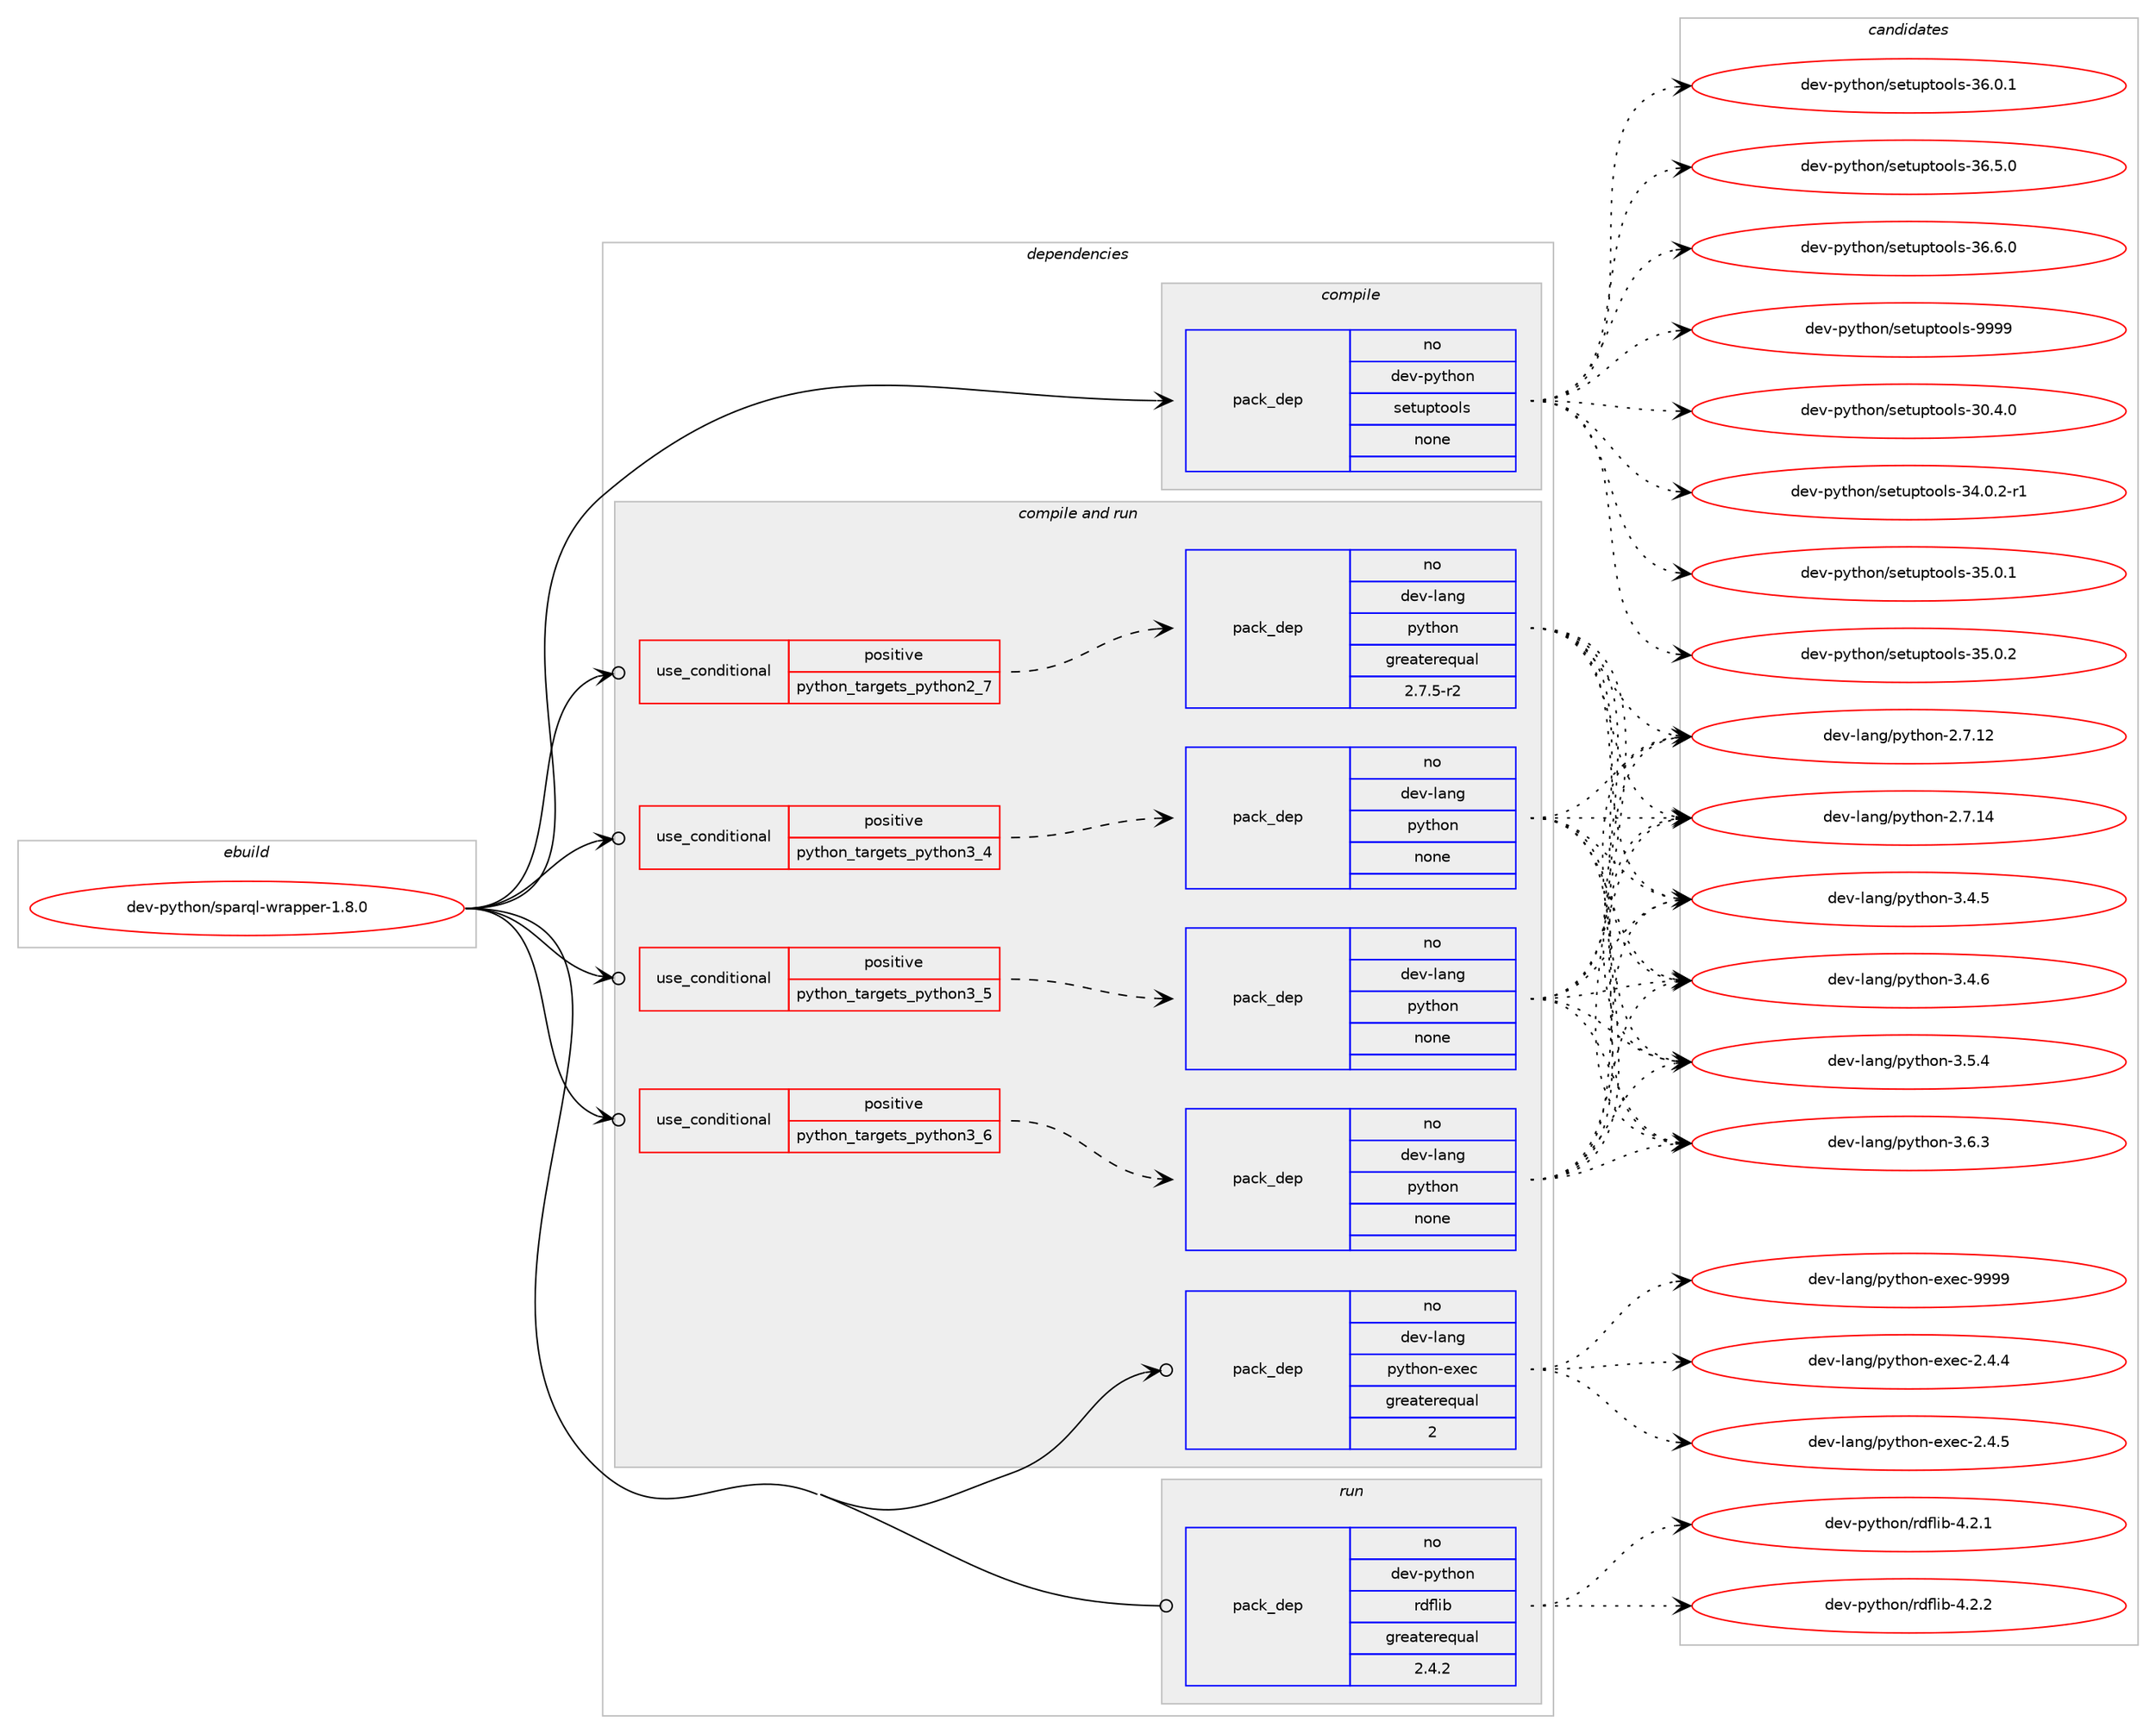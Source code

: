 digraph prolog {

# *************
# Graph options
# *************

newrank=true;
concentrate=true;
compound=true;
graph [rankdir=LR,fontname=Helvetica,fontsize=10,ranksep=1.5];#, ranksep=2.5, nodesep=0.2];
edge  [arrowhead=vee];
node  [fontname=Helvetica,fontsize=10];

# **********
# The ebuild
# **********

subgraph cluster_leftcol {
color=gray;
rank=same;
label=<<i>ebuild</i>>;
id [label="dev-python/sparql-wrapper-1.8.0", color=red, width=4, href="../dev-python/sparql-wrapper-1.8.0.svg"];
}

# ****************
# The dependencies
# ****************

subgraph cluster_midcol {
color=gray;
label=<<i>dependencies</i>>;
subgraph cluster_compile {
fillcolor="#eeeeee";
style=filled;
label=<<i>compile</i>>;
subgraph pack142048 {
dependency187873 [label=<<TABLE BORDER="0" CELLBORDER="1" CELLSPACING="0" CELLPADDING="4" WIDTH="220"><TR><TD ROWSPAN="6" CELLPADDING="30">pack_dep</TD></TR><TR><TD WIDTH="110">no</TD></TR><TR><TD>dev-python</TD></TR><TR><TD>setuptools</TD></TR><TR><TD>none</TD></TR><TR><TD></TD></TR></TABLE>>, shape=none, color=blue];
}
id:e -> dependency187873:w [weight=20,style="solid",arrowhead="vee"];
}
subgraph cluster_compileandrun {
fillcolor="#eeeeee";
style=filled;
label=<<i>compile and run</i>>;
subgraph cond41870 {
dependency187874 [label=<<TABLE BORDER="0" CELLBORDER="1" CELLSPACING="0" CELLPADDING="4"><TR><TD ROWSPAN="3" CELLPADDING="10">use_conditional</TD></TR><TR><TD>positive</TD></TR><TR><TD>python_targets_python2_7</TD></TR></TABLE>>, shape=none, color=red];
subgraph pack142049 {
dependency187875 [label=<<TABLE BORDER="0" CELLBORDER="1" CELLSPACING="0" CELLPADDING="4" WIDTH="220"><TR><TD ROWSPAN="6" CELLPADDING="30">pack_dep</TD></TR><TR><TD WIDTH="110">no</TD></TR><TR><TD>dev-lang</TD></TR><TR><TD>python</TD></TR><TR><TD>greaterequal</TD></TR><TR><TD>2.7.5-r2</TD></TR></TABLE>>, shape=none, color=blue];
}
dependency187874:e -> dependency187875:w [weight=20,style="dashed",arrowhead="vee"];
}
id:e -> dependency187874:w [weight=20,style="solid",arrowhead="odotvee"];
subgraph cond41871 {
dependency187876 [label=<<TABLE BORDER="0" CELLBORDER="1" CELLSPACING="0" CELLPADDING="4"><TR><TD ROWSPAN="3" CELLPADDING="10">use_conditional</TD></TR><TR><TD>positive</TD></TR><TR><TD>python_targets_python3_4</TD></TR></TABLE>>, shape=none, color=red];
subgraph pack142050 {
dependency187877 [label=<<TABLE BORDER="0" CELLBORDER="1" CELLSPACING="0" CELLPADDING="4" WIDTH="220"><TR><TD ROWSPAN="6" CELLPADDING="30">pack_dep</TD></TR><TR><TD WIDTH="110">no</TD></TR><TR><TD>dev-lang</TD></TR><TR><TD>python</TD></TR><TR><TD>none</TD></TR><TR><TD></TD></TR></TABLE>>, shape=none, color=blue];
}
dependency187876:e -> dependency187877:w [weight=20,style="dashed",arrowhead="vee"];
}
id:e -> dependency187876:w [weight=20,style="solid",arrowhead="odotvee"];
subgraph cond41872 {
dependency187878 [label=<<TABLE BORDER="0" CELLBORDER="1" CELLSPACING="0" CELLPADDING="4"><TR><TD ROWSPAN="3" CELLPADDING="10">use_conditional</TD></TR><TR><TD>positive</TD></TR><TR><TD>python_targets_python3_5</TD></TR></TABLE>>, shape=none, color=red];
subgraph pack142051 {
dependency187879 [label=<<TABLE BORDER="0" CELLBORDER="1" CELLSPACING="0" CELLPADDING="4" WIDTH="220"><TR><TD ROWSPAN="6" CELLPADDING="30">pack_dep</TD></TR><TR><TD WIDTH="110">no</TD></TR><TR><TD>dev-lang</TD></TR><TR><TD>python</TD></TR><TR><TD>none</TD></TR><TR><TD></TD></TR></TABLE>>, shape=none, color=blue];
}
dependency187878:e -> dependency187879:w [weight=20,style="dashed",arrowhead="vee"];
}
id:e -> dependency187878:w [weight=20,style="solid",arrowhead="odotvee"];
subgraph cond41873 {
dependency187880 [label=<<TABLE BORDER="0" CELLBORDER="1" CELLSPACING="0" CELLPADDING="4"><TR><TD ROWSPAN="3" CELLPADDING="10">use_conditional</TD></TR><TR><TD>positive</TD></TR><TR><TD>python_targets_python3_6</TD></TR></TABLE>>, shape=none, color=red];
subgraph pack142052 {
dependency187881 [label=<<TABLE BORDER="0" CELLBORDER="1" CELLSPACING="0" CELLPADDING="4" WIDTH="220"><TR><TD ROWSPAN="6" CELLPADDING="30">pack_dep</TD></TR><TR><TD WIDTH="110">no</TD></TR><TR><TD>dev-lang</TD></TR><TR><TD>python</TD></TR><TR><TD>none</TD></TR><TR><TD></TD></TR></TABLE>>, shape=none, color=blue];
}
dependency187880:e -> dependency187881:w [weight=20,style="dashed",arrowhead="vee"];
}
id:e -> dependency187880:w [weight=20,style="solid",arrowhead="odotvee"];
subgraph pack142053 {
dependency187882 [label=<<TABLE BORDER="0" CELLBORDER="1" CELLSPACING="0" CELLPADDING="4" WIDTH="220"><TR><TD ROWSPAN="6" CELLPADDING="30">pack_dep</TD></TR><TR><TD WIDTH="110">no</TD></TR><TR><TD>dev-lang</TD></TR><TR><TD>python-exec</TD></TR><TR><TD>greaterequal</TD></TR><TR><TD>2</TD></TR></TABLE>>, shape=none, color=blue];
}
id:e -> dependency187882:w [weight=20,style="solid",arrowhead="odotvee"];
}
subgraph cluster_run {
fillcolor="#eeeeee";
style=filled;
label=<<i>run</i>>;
subgraph pack142054 {
dependency187883 [label=<<TABLE BORDER="0" CELLBORDER="1" CELLSPACING="0" CELLPADDING="4" WIDTH="220"><TR><TD ROWSPAN="6" CELLPADDING="30">pack_dep</TD></TR><TR><TD WIDTH="110">no</TD></TR><TR><TD>dev-python</TD></TR><TR><TD>rdflib</TD></TR><TR><TD>greaterequal</TD></TR><TR><TD>2.4.2</TD></TR></TABLE>>, shape=none, color=blue];
}
id:e -> dependency187883:w [weight=20,style="solid",arrowhead="odot"];
}
}

# **************
# The candidates
# **************

subgraph cluster_choices {
rank=same;
color=gray;
label=<<i>candidates</i>>;

subgraph choice142048 {
color=black;
nodesep=1;
choice100101118451121211161041111104711510111611711211611111110811545514846524648 [label="dev-python/setuptools-30.4.0", color=red, width=4,href="../dev-python/setuptools-30.4.0.svg"];
choice1001011184511212111610411111047115101116117112116111111108115455152464846504511449 [label="dev-python/setuptools-34.0.2-r1", color=red, width=4,href="../dev-python/setuptools-34.0.2-r1.svg"];
choice100101118451121211161041111104711510111611711211611111110811545515346484649 [label="dev-python/setuptools-35.0.1", color=red, width=4,href="../dev-python/setuptools-35.0.1.svg"];
choice100101118451121211161041111104711510111611711211611111110811545515346484650 [label="dev-python/setuptools-35.0.2", color=red, width=4,href="../dev-python/setuptools-35.0.2.svg"];
choice100101118451121211161041111104711510111611711211611111110811545515446484649 [label="dev-python/setuptools-36.0.1", color=red, width=4,href="../dev-python/setuptools-36.0.1.svg"];
choice100101118451121211161041111104711510111611711211611111110811545515446534648 [label="dev-python/setuptools-36.5.0", color=red, width=4,href="../dev-python/setuptools-36.5.0.svg"];
choice100101118451121211161041111104711510111611711211611111110811545515446544648 [label="dev-python/setuptools-36.6.0", color=red, width=4,href="../dev-python/setuptools-36.6.0.svg"];
choice10010111845112121116104111110471151011161171121161111111081154557575757 [label="dev-python/setuptools-9999", color=red, width=4,href="../dev-python/setuptools-9999.svg"];
dependency187873:e -> choice100101118451121211161041111104711510111611711211611111110811545514846524648:w [style=dotted,weight="100"];
dependency187873:e -> choice1001011184511212111610411111047115101116117112116111111108115455152464846504511449:w [style=dotted,weight="100"];
dependency187873:e -> choice100101118451121211161041111104711510111611711211611111110811545515346484649:w [style=dotted,weight="100"];
dependency187873:e -> choice100101118451121211161041111104711510111611711211611111110811545515346484650:w [style=dotted,weight="100"];
dependency187873:e -> choice100101118451121211161041111104711510111611711211611111110811545515446484649:w [style=dotted,weight="100"];
dependency187873:e -> choice100101118451121211161041111104711510111611711211611111110811545515446534648:w [style=dotted,weight="100"];
dependency187873:e -> choice100101118451121211161041111104711510111611711211611111110811545515446544648:w [style=dotted,weight="100"];
dependency187873:e -> choice10010111845112121116104111110471151011161171121161111111081154557575757:w [style=dotted,weight="100"];
}
subgraph choice142049 {
color=black;
nodesep=1;
choice10010111845108971101034711212111610411111045504655464950 [label="dev-lang/python-2.7.12", color=red, width=4,href="../dev-lang/python-2.7.12.svg"];
choice10010111845108971101034711212111610411111045504655464952 [label="dev-lang/python-2.7.14", color=red, width=4,href="../dev-lang/python-2.7.14.svg"];
choice100101118451089711010347112121116104111110455146524653 [label="dev-lang/python-3.4.5", color=red, width=4,href="../dev-lang/python-3.4.5.svg"];
choice100101118451089711010347112121116104111110455146524654 [label="dev-lang/python-3.4.6", color=red, width=4,href="../dev-lang/python-3.4.6.svg"];
choice100101118451089711010347112121116104111110455146534652 [label="dev-lang/python-3.5.4", color=red, width=4,href="../dev-lang/python-3.5.4.svg"];
choice100101118451089711010347112121116104111110455146544651 [label="dev-lang/python-3.6.3", color=red, width=4,href="../dev-lang/python-3.6.3.svg"];
dependency187875:e -> choice10010111845108971101034711212111610411111045504655464950:w [style=dotted,weight="100"];
dependency187875:e -> choice10010111845108971101034711212111610411111045504655464952:w [style=dotted,weight="100"];
dependency187875:e -> choice100101118451089711010347112121116104111110455146524653:w [style=dotted,weight="100"];
dependency187875:e -> choice100101118451089711010347112121116104111110455146524654:w [style=dotted,weight="100"];
dependency187875:e -> choice100101118451089711010347112121116104111110455146534652:w [style=dotted,weight="100"];
dependency187875:e -> choice100101118451089711010347112121116104111110455146544651:w [style=dotted,weight="100"];
}
subgraph choice142050 {
color=black;
nodesep=1;
choice10010111845108971101034711212111610411111045504655464950 [label="dev-lang/python-2.7.12", color=red, width=4,href="../dev-lang/python-2.7.12.svg"];
choice10010111845108971101034711212111610411111045504655464952 [label="dev-lang/python-2.7.14", color=red, width=4,href="../dev-lang/python-2.7.14.svg"];
choice100101118451089711010347112121116104111110455146524653 [label="dev-lang/python-3.4.5", color=red, width=4,href="../dev-lang/python-3.4.5.svg"];
choice100101118451089711010347112121116104111110455146524654 [label="dev-lang/python-3.4.6", color=red, width=4,href="../dev-lang/python-3.4.6.svg"];
choice100101118451089711010347112121116104111110455146534652 [label="dev-lang/python-3.5.4", color=red, width=4,href="../dev-lang/python-3.5.4.svg"];
choice100101118451089711010347112121116104111110455146544651 [label="dev-lang/python-3.6.3", color=red, width=4,href="../dev-lang/python-3.6.3.svg"];
dependency187877:e -> choice10010111845108971101034711212111610411111045504655464950:w [style=dotted,weight="100"];
dependency187877:e -> choice10010111845108971101034711212111610411111045504655464952:w [style=dotted,weight="100"];
dependency187877:e -> choice100101118451089711010347112121116104111110455146524653:w [style=dotted,weight="100"];
dependency187877:e -> choice100101118451089711010347112121116104111110455146524654:w [style=dotted,weight="100"];
dependency187877:e -> choice100101118451089711010347112121116104111110455146534652:w [style=dotted,weight="100"];
dependency187877:e -> choice100101118451089711010347112121116104111110455146544651:w [style=dotted,weight="100"];
}
subgraph choice142051 {
color=black;
nodesep=1;
choice10010111845108971101034711212111610411111045504655464950 [label="dev-lang/python-2.7.12", color=red, width=4,href="../dev-lang/python-2.7.12.svg"];
choice10010111845108971101034711212111610411111045504655464952 [label="dev-lang/python-2.7.14", color=red, width=4,href="../dev-lang/python-2.7.14.svg"];
choice100101118451089711010347112121116104111110455146524653 [label="dev-lang/python-3.4.5", color=red, width=4,href="../dev-lang/python-3.4.5.svg"];
choice100101118451089711010347112121116104111110455146524654 [label="dev-lang/python-3.4.6", color=red, width=4,href="../dev-lang/python-3.4.6.svg"];
choice100101118451089711010347112121116104111110455146534652 [label="dev-lang/python-3.5.4", color=red, width=4,href="../dev-lang/python-3.5.4.svg"];
choice100101118451089711010347112121116104111110455146544651 [label="dev-lang/python-3.6.3", color=red, width=4,href="../dev-lang/python-3.6.3.svg"];
dependency187879:e -> choice10010111845108971101034711212111610411111045504655464950:w [style=dotted,weight="100"];
dependency187879:e -> choice10010111845108971101034711212111610411111045504655464952:w [style=dotted,weight="100"];
dependency187879:e -> choice100101118451089711010347112121116104111110455146524653:w [style=dotted,weight="100"];
dependency187879:e -> choice100101118451089711010347112121116104111110455146524654:w [style=dotted,weight="100"];
dependency187879:e -> choice100101118451089711010347112121116104111110455146534652:w [style=dotted,weight="100"];
dependency187879:e -> choice100101118451089711010347112121116104111110455146544651:w [style=dotted,weight="100"];
}
subgraph choice142052 {
color=black;
nodesep=1;
choice10010111845108971101034711212111610411111045504655464950 [label="dev-lang/python-2.7.12", color=red, width=4,href="../dev-lang/python-2.7.12.svg"];
choice10010111845108971101034711212111610411111045504655464952 [label="dev-lang/python-2.7.14", color=red, width=4,href="../dev-lang/python-2.7.14.svg"];
choice100101118451089711010347112121116104111110455146524653 [label="dev-lang/python-3.4.5", color=red, width=4,href="../dev-lang/python-3.4.5.svg"];
choice100101118451089711010347112121116104111110455146524654 [label="dev-lang/python-3.4.6", color=red, width=4,href="../dev-lang/python-3.4.6.svg"];
choice100101118451089711010347112121116104111110455146534652 [label="dev-lang/python-3.5.4", color=red, width=4,href="../dev-lang/python-3.5.4.svg"];
choice100101118451089711010347112121116104111110455146544651 [label="dev-lang/python-3.6.3", color=red, width=4,href="../dev-lang/python-3.6.3.svg"];
dependency187881:e -> choice10010111845108971101034711212111610411111045504655464950:w [style=dotted,weight="100"];
dependency187881:e -> choice10010111845108971101034711212111610411111045504655464952:w [style=dotted,weight="100"];
dependency187881:e -> choice100101118451089711010347112121116104111110455146524653:w [style=dotted,weight="100"];
dependency187881:e -> choice100101118451089711010347112121116104111110455146524654:w [style=dotted,weight="100"];
dependency187881:e -> choice100101118451089711010347112121116104111110455146534652:w [style=dotted,weight="100"];
dependency187881:e -> choice100101118451089711010347112121116104111110455146544651:w [style=dotted,weight="100"];
}
subgraph choice142053 {
color=black;
nodesep=1;
choice1001011184510897110103471121211161041111104510112010199455046524652 [label="dev-lang/python-exec-2.4.4", color=red, width=4,href="../dev-lang/python-exec-2.4.4.svg"];
choice1001011184510897110103471121211161041111104510112010199455046524653 [label="dev-lang/python-exec-2.4.5", color=red, width=4,href="../dev-lang/python-exec-2.4.5.svg"];
choice10010111845108971101034711212111610411111045101120101994557575757 [label="dev-lang/python-exec-9999", color=red, width=4,href="../dev-lang/python-exec-9999.svg"];
dependency187882:e -> choice1001011184510897110103471121211161041111104510112010199455046524652:w [style=dotted,weight="100"];
dependency187882:e -> choice1001011184510897110103471121211161041111104510112010199455046524653:w [style=dotted,weight="100"];
dependency187882:e -> choice10010111845108971101034711212111610411111045101120101994557575757:w [style=dotted,weight="100"];
}
subgraph choice142054 {
color=black;
nodesep=1;
choice100101118451121211161041111104711410010210810598455246504649 [label="dev-python/rdflib-4.2.1", color=red, width=4,href="../dev-python/rdflib-4.2.1.svg"];
choice100101118451121211161041111104711410010210810598455246504650 [label="dev-python/rdflib-4.2.2", color=red, width=4,href="../dev-python/rdflib-4.2.2.svg"];
dependency187883:e -> choice100101118451121211161041111104711410010210810598455246504649:w [style=dotted,weight="100"];
dependency187883:e -> choice100101118451121211161041111104711410010210810598455246504650:w [style=dotted,weight="100"];
}
}

}
